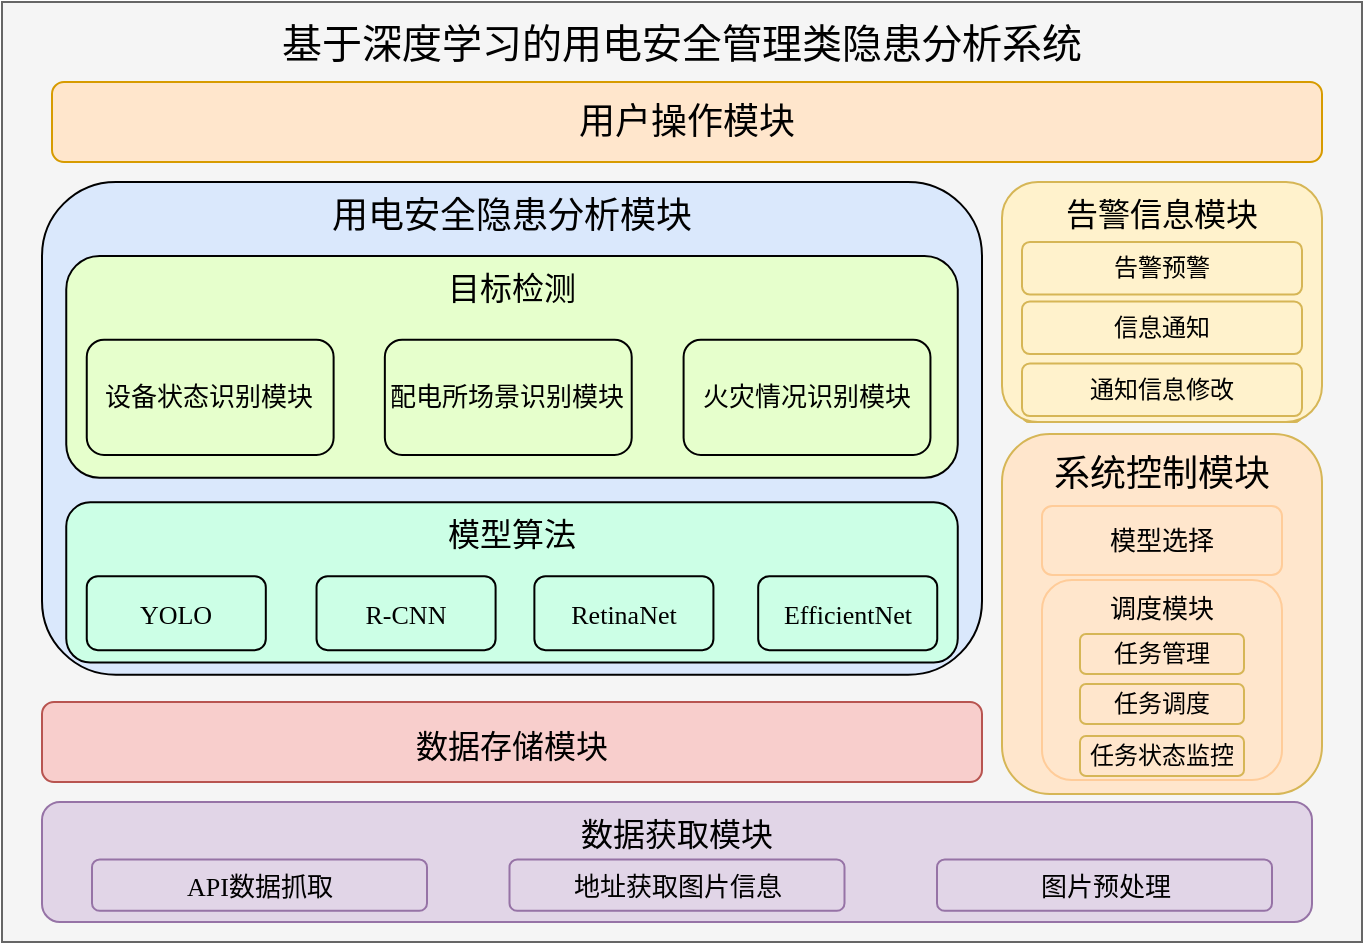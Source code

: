 <mxfile version="21.0.6" type="github">
  <diagram id="qzLwJ4X5yYsX_Pqfa8gJ" name="第 1 页">
    <mxGraphModel dx="1155" dy="657" grid="1" gridSize="10" guides="1" tooltips="1" connect="1" arrows="1" fold="1" page="1" pageScale="1" pageWidth="827" pageHeight="1169" math="0" shadow="0">
      <root>
        <mxCell id="0" />
        <mxCell id="1" parent="0" />
        <mxCell id="-XkHRvkM_vw5rs00xsbZ-1" value="" style="rounded=0;whiteSpace=wrap;html=1;glass=0;shadow=0;perimeterSpacing=0;fillColor=#f5f5f5;fontColor=#333333;strokeColor=#666666;fontFamily=宋体;" parent="1" vertex="1">
          <mxGeometry x="80" y="30" width="680" height="470" as="geometry" />
        </mxCell>
        <mxCell id="-XkHRvkM_vw5rs00xsbZ-2" value="&lt;font style=&quot;font-size: 20px;&quot;&gt;基于深度学习的用电安全管理类隐患分析系统&lt;/font&gt;" style="rounded=0;whiteSpace=wrap;html=1;shadow=0;glass=0;strokeColor=default;fontFamily=宋体;fontSize=12;fontColor=default;fillColor=default;strokeWidth=0;opacity=0;" parent="1" vertex="1">
          <mxGeometry x="80" y="30" width="680" height="40" as="geometry" />
        </mxCell>
        <mxCell id="-XkHRvkM_vw5rs00xsbZ-4" value="&lt;font style=&quot;font-size: 18px;&quot;&gt;用户操作模块&lt;/font&gt;" style="rounded=1;whiteSpace=wrap;html=1;shadow=0;glass=0;strokeColor=#d79b00;fontFamily=宋体;fontSize=18;fillColor=#ffe6cc;" parent="1" vertex="1">
          <mxGeometry x="105" y="70" width="635" height="40" as="geometry" />
        </mxCell>
        <mxCell id="-XkHRvkM_vw5rs00xsbZ-7" value="&lt;font style=&quot;font-size: 16px;&quot;&gt;数据存储模块&lt;/font&gt;" style="rounded=1;whiteSpace=wrap;html=1;shadow=0;glass=0;strokeColor=#b85450;fontFamily=宋体;fontSize=20;fillColor=#f8cecc;" parent="1" vertex="1">
          <mxGeometry x="100" y="380" width="470" height="40" as="geometry" />
        </mxCell>
        <mxCell id="a34KFY5_O4nveKa4adVM-41" value="" style="group;fontFamily=宋体;" vertex="1" connectable="0" parent="1">
          <mxGeometry x="100" y="120" width="470" height="246.4" as="geometry" />
        </mxCell>
        <mxCell id="a34KFY5_O4nveKa4adVM-48" value="" style="group;fontFamily=宋体;" vertex="1" connectable="0" parent="a34KFY5_O4nveKa4adVM-41">
          <mxGeometry width="470" height="246.4" as="geometry" />
        </mxCell>
        <mxCell id="-XkHRvkM_vw5rs00xsbZ-13" value="用电安全隐患分析模块" style="rounded=1;whiteSpace=wrap;html=1;shadow=0;glass=0;strokeColor=#000000;fontFamily=宋体;fontSize=18;fillColor=#dae8fc;verticalAlign=top;" parent="a34KFY5_O4nveKa4adVM-48" vertex="1">
          <mxGeometry width="470" height="246.4" as="geometry" />
        </mxCell>
        <mxCell id="a34KFY5_O4nveKa4adVM-34" value="" style="group;fontFamily=宋体;" vertex="1" connectable="0" parent="a34KFY5_O4nveKa4adVM-48">
          <mxGeometry x="12.123" y="160.16" width="445.754" height="80.08" as="geometry" />
        </mxCell>
        <mxCell id="8fsPF6jv214_PspzoPRW-6" value="&lt;font style=&quot;font-size: 13px;&quot;&gt;YOLO&lt;/font&gt;" style="rounded=1;whiteSpace=wrap;html=1;fontFamily=宋体;fillColor=#CCFFE6;strokeColor=#000000;" parent="a34KFY5_O4nveKa4adVM-34" vertex="1">
          <mxGeometry x="10.258" y="36.96" width="89.524" height="36.96" as="geometry" />
        </mxCell>
        <mxCell id="a34KFY5_O4nveKa4adVM-26" value="&lt;font style=&quot;font-size: 13px;&quot;&gt;R-CNN&lt;/font&gt;" style="rounded=1;whiteSpace=wrap;html=1;fontFamily=宋体;fillColor=#CCFFE6;strokeColor=#000000;" vertex="1" parent="a34KFY5_O4nveKa4adVM-34">
          <mxGeometry x="125.147" y="36.96" width="89.524" height="36.96" as="geometry" />
        </mxCell>
        <mxCell id="a34KFY5_O4nveKa4adVM-28" value="&lt;font style=&quot;font-size: 13px;&quot;&gt;EfficientNet&lt;/font&gt;" style="rounded=1;whiteSpace=wrap;html=1;fontFamily=宋体;fillColor=#CCFFE6;strokeColor=#000000;" vertex="1" parent="a34KFY5_O4nveKa4adVM-34">
          <mxGeometry x="345.972" y="36.96" width="89.524" height="36.96" as="geometry" />
        </mxCell>
        <mxCell id="a34KFY5_O4nveKa4adVM-92" value="&lt;font style=&quot;font-size: 13px;&quot;&gt;YOLO&lt;/font&gt;" style="rounded=1;whiteSpace=wrap;html=1;fontFamily=宋体;fillColor=#CCFFE6;strokeColor=#000000;" vertex="1" parent="a34KFY5_O4nveKa4adVM-34">
          <mxGeometry x="10.258" y="36.96" width="89.524" height="36.96" as="geometry" />
        </mxCell>
        <mxCell id="a34KFY5_O4nveKa4adVM-93" value="&lt;font style=&quot;font-size: 13px;&quot;&gt;R-CNN&lt;/font&gt;" style="rounded=1;whiteSpace=wrap;html=1;fontFamily=宋体;fillColor=#CCFFE6;strokeColor=#000000;" vertex="1" parent="a34KFY5_O4nveKa4adVM-34">
          <mxGeometry x="125.147" y="36.96" width="89.524" height="36.96" as="geometry" />
        </mxCell>
        <mxCell id="a34KFY5_O4nveKa4adVM-94" value="&lt;font style=&quot;font-size: 13px;&quot;&gt;YOLO&lt;/font&gt;" style="rounded=1;whiteSpace=wrap;html=1;fontFamily=宋体;fillColor=#CCFFE6;strokeColor=#000000;" vertex="1" parent="a34KFY5_O4nveKa4adVM-34">
          <mxGeometry x="10.258" y="36.96" width="89.524" height="36.96" as="geometry" />
        </mxCell>
        <mxCell id="a34KFY5_O4nveKa4adVM-95" value="&lt;font style=&quot;font-size: 13px;&quot;&gt;R-CNN&lt;/font&gt;" style="rounded=1;whiteSpace=wrap;html=1;fontFamily=宋体;fillColor=#CCFFE6;strokeColor=#000000;" vertex="1" parent="a34KFY5_O4nveKa4adVM-34">
          <mxGeometry x="125.147" y="36.96" width="89.524" height="36.96" as="geometry" />
        </mxCell>
        <mxCell id="a34KFY5_O4nveKa4adVM-96" value="&lt;font style=&quot;font-size: 13px;&quot;&gt;EfficientNet&lt;/font&gt;" style="rounded=1;whiteSpace=wrap;html=1;fontFamily=宋体;fillColor=#CCFFE6;strokeColor=#000000;" vertex="1" parent="a34KFY5_O4nveKa4adVM-34">
          <mxGeometry x="345.972" y="36.96" width="89.524" height="36.96" as="geometry" />
        </mxCell>
        <mxCell id="a34KFY5_O4nveKa4adVM-100" value="" style="group" vertex="1" connectable="0" parent="a34KFY5_O4nveKa4adVM-34">
          <mxGeometry width="445.754" height="80.08" as="geometry" />
        </mxCell>
        <mxCell id="a34KFY5_O4nveKa4adVM-22" value="&lt;font&gt;模型算法&lt;/font&gt;" style="rounded=1;whiteSpace=wrap;html=1;verticalAlign=top;fontSize=16;fillColor=#CCFFE6;strokeColor=#000000;fontFamily=宋体;" vertex="1" parent="a34KFY5_O4nveKa4adVM-100">
          <mxGeometry width="445.754" height="80.08" as="geometry" />
        </mxCell>
        <mxCell id="a34KFY5_O4nveKa4adVM-27" value="&lt;font style=&quot;font-size: 13px;&quot;&gt;RetinaNet&lt;/font&gt;" style="rounded=1;whiteSpace=wrap;html=1;fontFamily=宋体;fillColor=#CCFFE6;strokeColor=#000000;" vertex="1" parent="a34KFY5_O4nveKa4adVM-100">
          <mxGeometry x="234.067" y="36.96" width="89.524" height="36.96" as="geometry" />
        </mxCell>
        <mxCell id="a34KFY5_O4nveKa4adVM-97" value="&lt;font style=&quot;font-size: 13px;&quot;&gt;YOLO&lt;/font&gt;" style="rounded=1;whiteSpace=wrap;html=1;fontFamily=宋体;fillColor=#CCFFE6;strokeColor=#000000;" vertex="1" parent="a34KFY5_O4nveKa4adVM-100">
          <mxGeometry x="10.258" y="36.96" width="89.524" height="36.96" as="geometry" />
        </mxCell>
        <mxCell id="a34KFY5_O4nveKa4adVM-98" value="&lt;font style=&quot;font-size: 13px;&quot;&gt;R-CNN&lt;/font&gt;" style="rounded=1;whiteSpace=wrap;html=1;fontFamily=宋体;fillColor=#CCFFE6;strokeColor=#000000;" vertex="1" parent="a34KFY5_O4nveKa4adVM-100">
          <mxGeometry x="125.147" y="36.96" width="89.524" height="36.96" as="geometry" />
        </mxCell>
        <mxCell id="a34KFY5_O4nveKa4adVM-99" value="&lt;font style=&quot;font-size: 13px;&quot;&gt;EfficientNet&lt;/font&gt;" style="rounded=1;whiteSpace=wrap;html=1;fontFamily=宋体;fillColor=#CCFFE6;strokeColor=#000000;" vertex="1" parent="a34KFY5_O4nveKa4adVM-100">
          <mxGeometry x="345.972" y="36.96" width="89.524" height="36.96" as="geometry" />
        </mxCell>
        <mxCell id="a34KFY5_O4nveKa4adVM-40" value="" style="group;fontFamily=宋体;" vertex="1" connectable="0" parent="a34KFY5_O4nveKa4adVM-48">
          <mxGeometry x="12.123" y="36.96" width="445.754" height="110.88" as="geometry" />
        </mxCell>
        <mxCell id="a34KFY5_O4nveKa4adVM-10" value="&lt;font&gt;目标检测&lt;/font&gt;" style="rounded=1;whiteSpace=wrap;html=1;verticalAlign=top;fontSize=16;fillColor=#E6FFCC;strokeColor=#000000;container=0;fontFamily=宋体;" vertex="1" parent="a34KFY5_O4nveKa4adVM-40">
          <mxGeometry width="445.754" height="110.88" as="geometry" />
        </mxCell>
        <mxCell id="a34KFY5_O4nveKa4adVM-32" value="&lt;font style=&quot;font-size: 13px;&quot;&gt;火灾情况识别模块&lt;/font&gt;" style="rounded=1;whiteSpace=wrap;html=1;shadow=0;glass=0;strokeColor=default;fontFamily=宋体;fontSize=14;fontColor=default;fillColor=#E6FFCC;verticalAlign=middle;align=center;container=0;" vertex="1" parent="a34KFY5_O4nveKa4adVM-40">
          <mxGeometry x="308.671" y="41.888" width="123.431" height="57.608" as="geometry" />
        </mxCell>
        <mxCell id="-XkHRvkM_vw5rs00xsbZ-16" value="&lt;font style=&quot;font-size: 13px;&quot;&gt;配电所场景识别模块&lt;/font&gt;" style="rounded=1;whiteSpace=wrap;html=1;shadow=0;glass=0;strokeColor=default;fontFamily=宋体;fontSize=14;fontColor=default;fillColor=#E6FFCC;verticalAlign=middle;align=center;container=0;" parent="a34KFY5_O4nveKa4adVM-40" vertex="1">
          <mxGeometry x="159.3" y="41.888" width="123.431" height="57.608" as="geometry" />
        </mxCell>
        <mxCell id="a34KFY5_O4nveKa4adVM-11" value="&lt;font style=&quot;font-size: 13px;&quot;&gt;&lt;font style=&quot;border-color: var(--border-color); font-size: 13px;&quot;&gt;设备状态&lt;/font&gt;识别模块&lt;/font&gt;" style="rounded=1;whiteSpace=wrap;html=1;shadow=0;glass=0;strokeColor=#000000;fontFamily=宋体;fontSize=14;fontColor=default;fillColor=#E6FFCC;verticalAlign=middle;align=center;container=0;" vertex="1" parent="a34KFY5_O4nveKa4adVM-40">
          <mxGeometry x="10.258" y="41.888" width="123.431" height="57.608" as="geometry" />
        </mxCell>
        <mxCell id="a34KFY5_O4nveKa4adVM-74" value="通知信息修改" style="rounded=1;whiteSpace=wrap;html=1;fillColor=#fff2cc;strokeColor=#d6b656;fontFamily=宋体;" vertex="1" parent="1">
          <mxGeometry x="590" y="213.75" width="140" height="26.25" as="geometry" />
        </mxCell>
        <mxCell id="a34KFY5_O4nveKa4adVM-77" value="通知信息修改" style="rounded=1;whiteSpace=wrap;html=1;fillColor=#fff2cc;strokeColor=#d6b656;fontFamily=宋体;" vertex="1" parent="1">
          <mxGeometry x="590" y="213.75" width="140" height="26.25" as="geometry" />
        </mxCell>
        <mxCell id="a34KFY5_O4nveKa4adVM-2" value="信息通知" style="rounded=1;whiteSpace=wrap;html=1;fillColor=#fff2cc;strokeColor=#d6b656;fontFamily=宋体;" vertex="1" parent="1">
          <mxGeometry x="590" y="179.75" width="140" height="26.25" as="geometry" />
        </mxCell>
        <mxCell id="a34KFY5_O4nveKa4adVM-78" value="通知信息修改" style="rounded=1;whiteSpace=wrap;html=1;fillColor=#fff2cc;strokeColor=#d6b656;fontFamily=宋体;" vertex="1" parent="1">
          <mxGeometry x="590" y="210.75" width="140" height="26.25" as="geometry" />
        </mxCell>
        <mxCell id="a34KFY5_O4nveKa4adVM-85" value="" style="group" vertex="1" connectable="0" parent="1">
          <mxGeometry x="580" y="120" width="160" height="120" as="geometry" />
        </mxCell>
        <mxCell id="8fsPF6jv214_PspzoPRW-1" value="&lt;font style=&quot;font-size: 16px;&quot;&gt;告警信息模块&lt;/font&gt;" style="rounded=1;whiteSpace=wrap;html=1;shadow=0;glass=0;strokeColor=#d6b656;fontFamily=宋体;fontSize=16;fillColor=#fff2cc;verticalAlign=top;" parent="a34KFY5_O4nveKa4adVM-85" vertex="1">
          <mxGeometry width="160" height="120" as="geometry" />
        </mxCell>
        <mxCell id="a34KFY5_O4nveKa4adVM-1" value="告警预警" style="rounded=1;whiteSpace=wrap;html=1;fillColor=#fff2cc;strokeColor=#d6b656;fontFamily=宋体;" vertex="1" parent="a34KFY5_O4nveKa4adVM-85">
          <mxGeometry x="10" y="30" width="140" height="26.25" as="geometry" />
        </mxCell>
        <mxCell id="a34KFY5_O4nveKa4adVM-83" value="通知信息修改" style="rounded=1;whiteSpace=wrap;html=1;fillColor=#fff2cc;strokeColor=#d6b656;fontFamily=宋体;" vertex="1" parent="a34KFY5_O4nveKa4adVM-85">
          <mxGeometry x="10" y="90.75" width="140" height="26.25" as="geometry" />
        </mxCell>
        <mxCell id="a34KFY5_O4nveKa4adVM-84" value="信息通知" style="rounded=1;whiteSpace=wrap;html=1;fillColor=#fff2cc;strokeColor=#d6b656;fontFamily=宋体;" vertex="1" parent="a34KFY5_O4nveKa4adVM-85">
          <mxGeometry x="10" y="59.75" width="140" height="26.25" as="geometry" />
        </mxCell>
        <mxCell id="8fsPF6jv214_PspzoPRW-3" value="&lt;font style=&quot;font-size: 16px;&quot;&gt;数据获取模块&lt;/font&gt;" style="rounded=1;whiteSpace=wrap;html=1;shadow=0;glass=0;strokeColor=#9673a6;fontFamily=宋体;fontSize=12;fillColor=#e1d5e7;verticalAlign=top;horizontal=1;" parent="1" vertex="1">
          <mxGeometry x="100" y="430" width="635" height="60" as="geometry" />
        </mxCell>
        <mxCell id="a34KFY5_O4nveKa4adVM-4" value="&lt;font style=&quot;font-size: 13px;&quot;&gt;地址获取图片信息&lt;/font&gt;" style="rounded=1;whiteSpace=wrap;html=1;fillColor=#e1d5e7;strokeColor=#9673a6;fontFamily=宋体;" vertex="1" parent="1">
          <mxGeometry x="333.75" y="458.714" width="167.5" height="25.714" as="geometry" />
        </mxCell>
        <mxCell id="a34KFY5_O4nveKa4adVM-6" value="&lt;font style=&quot;font-size: 13px;&quot;&gt;图片预处理&lt;/font&gt;" style="rounded=1;whiteSpace=wrap;html=1;fillColor=#e1d5e7;strokeColor=#9673a6;fontFamily=宋体;" vertex="1" parent="1">
          <mxGeometry x="547.5" y="458.714" width="167.5" height="25.714" as="geometry" />
        </mxCell>
        <mxCell id="a34KFY5_O4nveKa4adVM-7" value="&lt;font style=&quot;font-size: 13px;&quot;&gt;API数据抓取&lt;/font&gt;" style="rounded=1;whiteSpace=wrap;html=1;fillColor=#e1d5e7;strokeColor=#9673a6;fontFamily=宋体;" vertex="1" parent="1">
          <mxGeometry x="125" y="458.714" width="167.5" height="25.714" as="geometry" />
        </mxCell>
        <mxCell id="a34KFY5_O4nveKa4adVM-87" value="" style="group" vertex="1" connectable="0" parent="1">
          <mxGeometry x="580" y="246" width="160" height="180" as="geometry" />
        </mxCell>
        <mxCell id="a34KFY5_O4nveKa4adVM-45" value="&lt;font style=&quot;font-size: 18px;&quot;&gt;系统控制模块&lt;/font&gt;" style="rounded=1;whiteSpace=wrap;html=1;shadow=0;glass=0;strokeColor=#d6b656;fontFamily=宋体;fontSize=20;fillColor=#FFE6CC;verticalAlign=top;" vertex="1" parent="a34KFY5_O4nveKa4adVM-87">
          <mxGeometry width="160" height="180" as="geometry" />
        </mxCell>
        <mxCell id="a34KFY5_O4nveKa4adVM-53" value="模型选择" style="rounded=1;whiteSpace=wrap;html=1;fontFamily=宋体;fillColor=#FFE6CC;strokeColor=#FFCC99;fontSize=13;" vertex="1" parent="a34KFY5_O4nveKa4adVM-87">
          <mxGeometry x="20" y="36" width="120" height="34.5" as="geometry" />
        </mxCell>
        <mxCell id="a34KFY5_O4nveKa4adVM-68" value="" style="group" vertex="1" connectable="0" parent="a34KFY5_O4nveKa4adVM-87">
          <mxGeometry x="20" y="53" width="120" height="122" as="geometry" />
        </mxCell>
        <mxCell id="a34KFY5_O4nveKa4adVM-86" value="" style="group" vertex="1" connectable="0" parent="a34KFY5_O4nveKa4adVM-68">
          <mxGeometry y="20" width="120" height="100" as="geometry" />
        </mxCell>
        <mxCell id="a34KFY5_O4nveKa4adVM-57" value="调度模块" style="rounded=1;whiteSpace=wrap;html=1;fontFamily=宋体;fillColor=#FFE6CC;strokeColor=#FFCC99;fontSize=13;verticalAlign=top;" vertex="1" parent="a34KFY5_O4nveKa4adVM-86">
          <mxGeometry width="120" height="100" as="geometry" />
        </mxCell>
        <mxCell id="a34KFY5_O4nveKa4adVM-62" value="任务管理" style="rounded=1;whiteSpace=wrap;html=1;fillColor=#FFE6CC;strokeColor=#d6b656;fontFamily=宋体;" vertex="1" parent="a34KFY5_O4nveKa4adVM-86">
          <mxGeometry x="19" y="27" width="82" height="20" as="geometry" />
        </mxCell>
        <mxCell id="a34KFY5_O4nveKa4adVM-65" value="任务调度" style="rounded=1;whiteSpace=wrap;html=1;fillColor=#FFE6CC;strokeColor=#d6b656;fontFamily=宋体;" vertex="1" parent="a34KFY5_O4nveKa4adVM-86">
          <mxGeometry x="19" y="52" width="82" height="20" as="geometry" />
        </mxCell>
        <mxCell id="a34KFY5_O4nveKa4adVM-66" value="任务状态监控" style="rounded=1;whiteSpace=wrap;html=1;fillColor=#FFE6CC;strokeColor=#d6b656;fontFamily=宋体;" vertex="1" parent="a34KFY5_O4nveKa4adVM-86">
          <mxGeometry x="19" y="78" width="82" height="20" as="geometry" />
        </mxCell>
      </root>
    </mxGraphModel>
  </diagram>
</mxfile>
